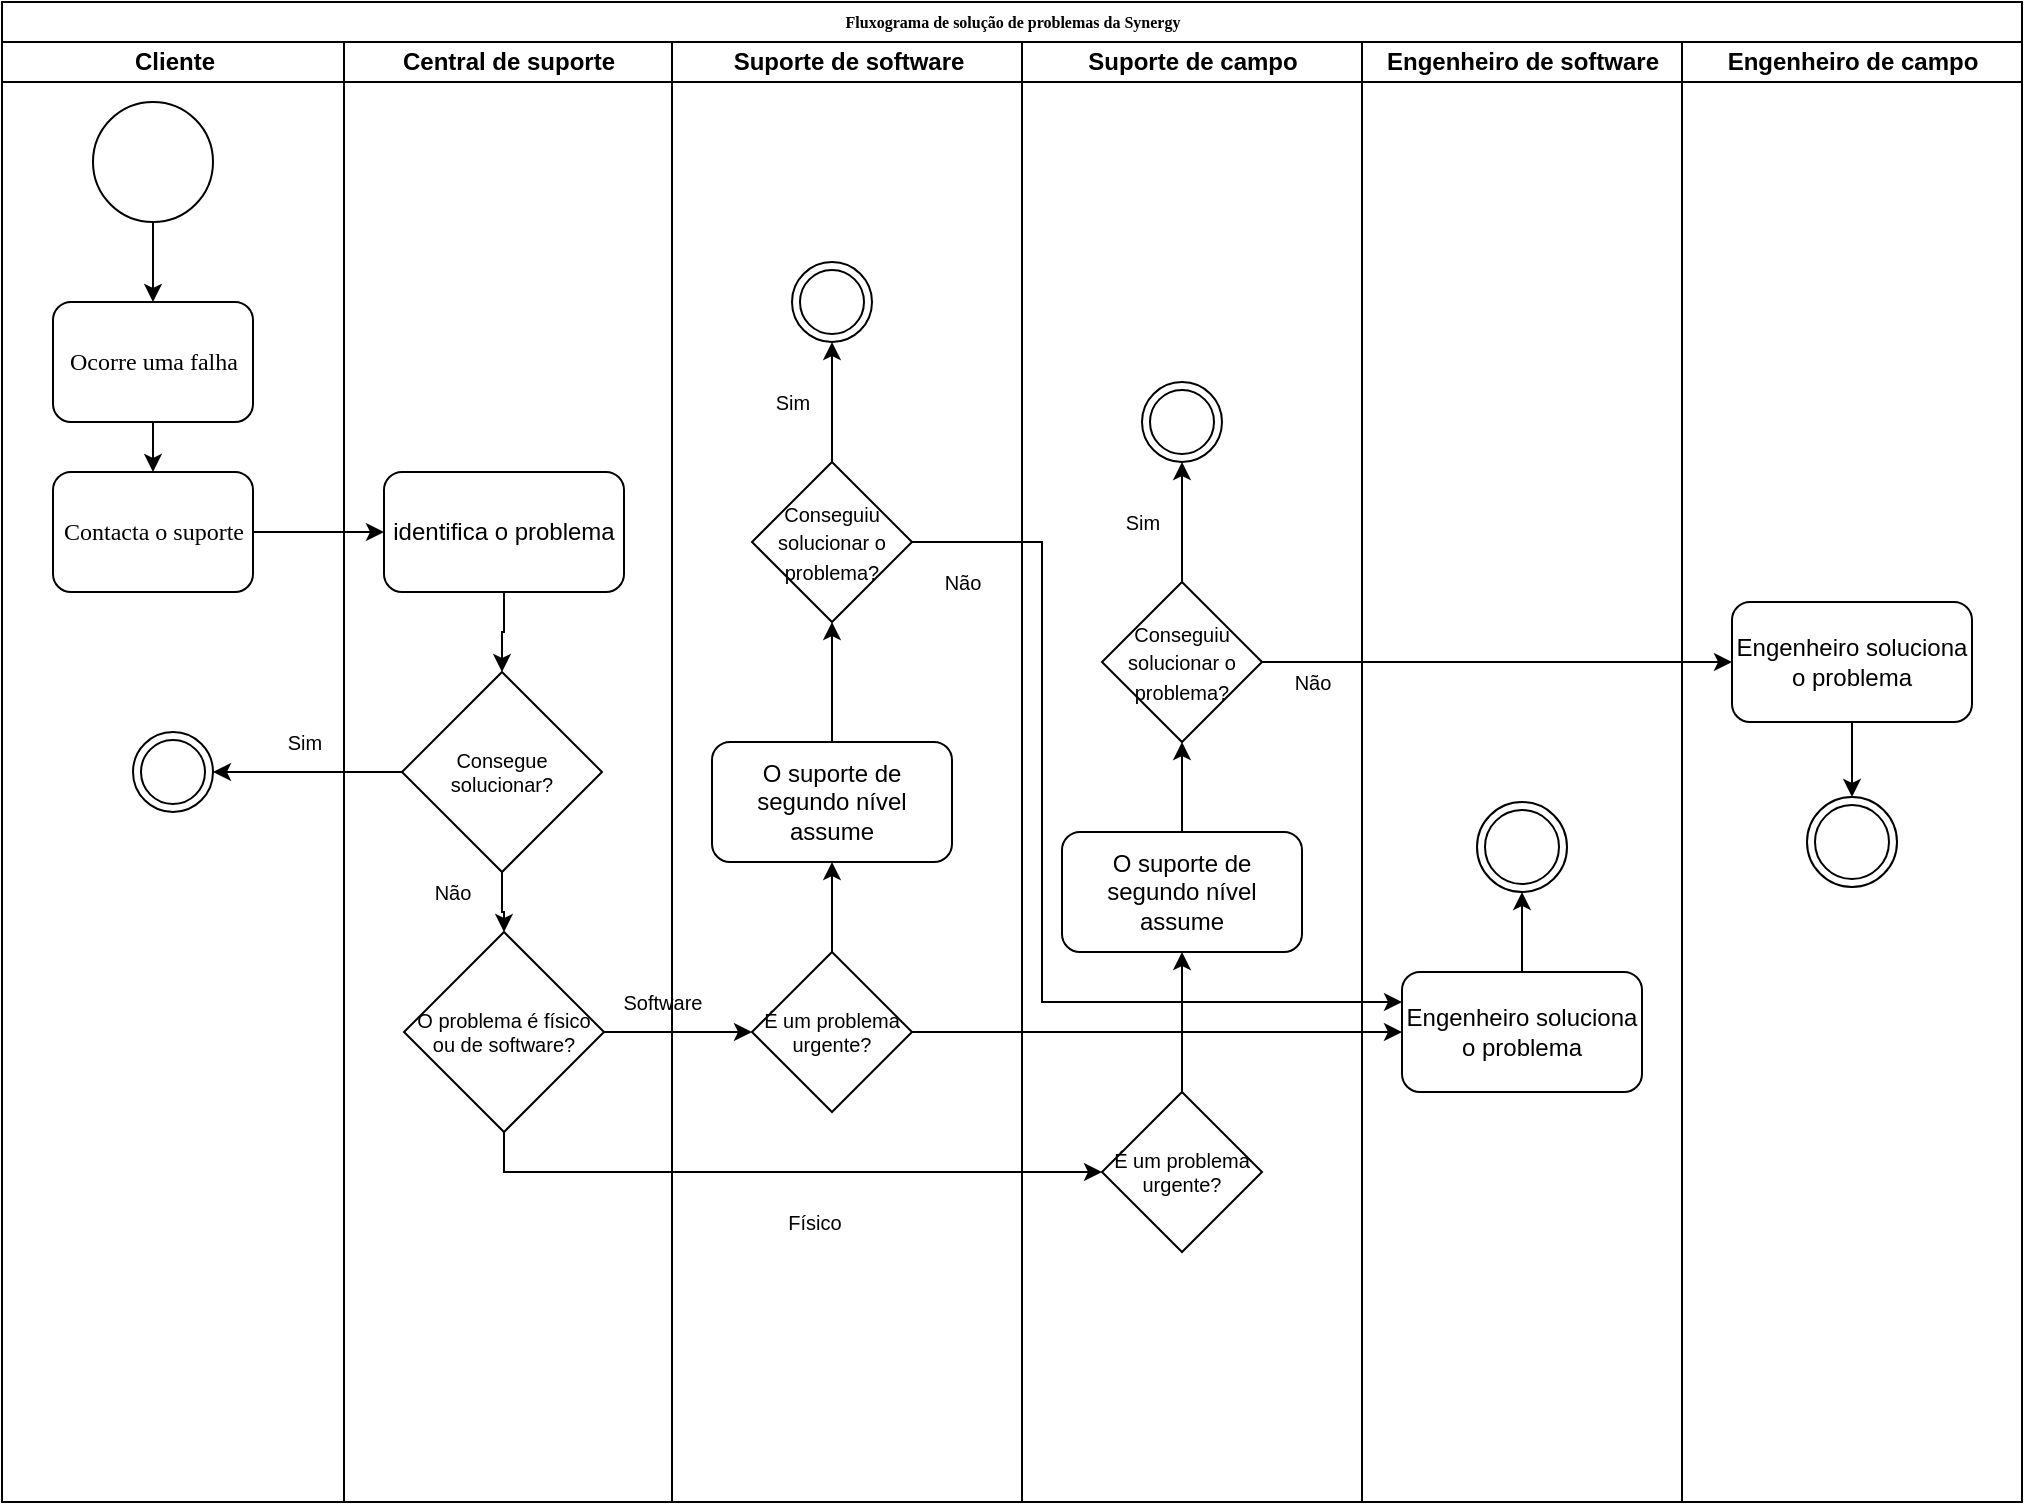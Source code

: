 <mxfile version="13.1.5" type="device"><diagram name="Page-1" id="74e2e168-ea6b-b213-b513-2b3c1d86103e"><mxGraphModel dx="1013" dy="500" grid="1" gridSize="10" guides="1" tooltips="1" connect="1" arrows="1" fold="1" page="1" pageScale="1" pageWidth="1100" pageHeight="850" background="#ffffff" math="0" shadow="0"><root><mxCell id="0"/><mxCell id="1" parent="0"/><mxCell id="77e6c97f196da883-1" value="Fluxograma de solução de problemas da Synergy" style="swimlane;html=1;childLayout=stackLayout;startSize=20;rounded=0;shadow=0;labelBackgroundColor=none;strokeWidth=1;fontFamily=Verdana;fontSize=8;align=center;" parent="1" vertex="1"><mxGeometry x="70" y="40" width="1010" height="750" as="geometry"/></mxCell><mxCell id="77e6c97f196da883-2" value="Cliente" style="swimlane;html=1;startSize=20;" parent="77e6c97f196da883-1" vertex="1"><mxGeometry y="20" width="171" height="730" as="geometry"/></mxCell><mxCell id="77e6c97f196da883-11" value="Contacta o suporte" style="rounded=1;whiteSpace=wrap;html=1;shadow=0;labelBackgroundColor=none;strokeWidth=1;fontFamily=Verdana;fontSize=12;align=center;" parent="77e6c97f196da883-2" vertex="1"><mxGeometry x="25.5" y="215" width="100" height="60" as="geometry"/></mxCell><mxCell id="A94cc1LXTjVnaMmjm8wW-9" value="" style="ellipse;shape=doubleEllipse;whiteSpace=wrap;html=1;aspect=fixed;fontSize=10;" parent="77e6c97f196da883-2" vertex="1"><mxGeometry x="65.5" y="345" width="40" height="40" as="geometry"/></mxCell><mxCell id="CKGnww6ov2ErDgrNebdc-2" value="" style="edgeStyle=orthogonalEdgeStyle;rounded=0;orthogonalLoop=1;jettySize=auto;html=1;" edge="1" parent="77e6c97f196da883-2" source="CKGnww6ov2ErDgrNebdc-1" target="77e6c97f196da883-8"><mxGeometry relative="1" as="geometry"/></mxCell><mxCell id="CKGnww6ov2ErDgrNebdc-1" value="" style="ellipse;whiteSpace=wrap;html=1;aspect=fixed;" vertex="1" parent="77e6c97f196da883-2"><mxGeometry x="45.5" y="30" width="60" height="60" as="geometry"/></mxCell><mxCell id="CKGnww6ov2ErDgrNebdc-3" value="" style="edgeStyle=orthogonalEdgeStyle;rounded=0;orthogonalLoop=1;jettySize=auto;html=1;" edge="1" parent="77e6c97f196da883-2" source="77e6c97f196da883-8" target="77e6c97f196da883-11"><mxGeometry relative="1" as="geometry"/></mxCell><mxCell id="77e6c97f196da883-8" value="Ocorre uma falha" style="rounded=1;whiteSpace=wrap;html=1;shadow=0;labelBackgroundColor=none;strokeWidth=1;fontFamily=Verdana;fontSize=12;align=center;" parent="77e6c97f196da883-2" vertex="1"><mxGeometry x="25.5" y="130" width="100" height="60" as="geometry"/></mxCell><mxCell id="A94cc1LXTjVnaMmjm8wW-16" value="Sim" style="text;html=1;align=center;verticalAlign=middle;resizable=0;points=[];autosize=1;fontSize=10;" parent="77e6c97f196da883-2" vertex="1"><mxGeometry x="136" y="340" width="30" height="20" as="geometry"/></mxCell><mxCell id="77e6c97f196da883-3" value="Central de suporte" style="swimlane;html=1;startSize=20;" parent="77e6c97f196da883-1" vertex="1"><mxGeometry x="171" y="20" width="164" height="730" as="geometry"/></mxCell><mxCell id="A94cc1LXTjVnaMmjm8wW-17" value="Não" style="text;html=1;align=center;verticalAlign=middle;resizable=0;points=[];autosize=1;fontSize=10;" parent="77e6c97f196da883-3" vertex="1"><mxGeometry x="39" y="415" width="30" height="20" as="geometry"/></mxCell><mxCell id="A94cc1LXTjVnaMmjm8wW-6" style="edgeStyle=orthogonalEdgeStyle;rounded=0;orthogonalLoop=1;jettySize=auto;html=1;exitX=0.5;exitY=1;exitDx=0;exitDy=0;fontSize=12;" parent="77e6c97f196da883-3" source="A94cc1LXTjVnaMmjm8wW-4" target="A94cc1LXTjVnaMmjm8wW-7" edge="1"><mxGeometry relative="1" as="geometry"><mxPoint x="79.857" y="270" as="targetPoint"/></mxGeometry></mxCell><mxCell id="A94cc1LXTjVnaMmjm8wW-12" value="" style="edgeStyle=orthogonalEdgeStyle;rounded=0;orthogonalLoop=1;jettySize=auto;html=1;fontSize=10;" parent="77e6c97f196da883-3" source="A94cc1LXTjVnaMmjm8wW-7" target="A94cc1LXTjVnaMmjm8wW-11" edge="1"><mxGeometry relative="1" as="geometry"/></mxCell><mxCell id="A94cc1LXTjVnaMmjm8wW-4" value="identifica o problema" style="rounded=1;whiteSpace=wrap;html=1;fontSize=12;" parent="77e6c97f196da883-3" vertex="1"><mxGeometry x="20" y="215" width="120" height="60" as="geometry"/></mxCell><mxCell id="A94cc1LXTjVnaMmjm8wW-11" value="O problema é físico ou de software?" style="rhombus;whiteSpace=wrap;html=1;fontSize=10;" parent="77e6c97f196da883-3" vertex="1"><mxGeometry x="30" y="445" width="100" height="100" as="geometry"/></mxCell><mxCell id="A94cc1LXTjVnaMmjm8wW-7" value="Consegue solucionar?" style="rhombus;whiteSpace=wrap;html=1;fontSize=10;" parent="77e6c97f196da883-3" vertex="1"><mxGeometry x="29" y="315" width="100" height="100" as="geometry"/></mxCell><mxCell id="A94cc1LXTjVnaMmjm8wW-18" value="Software" style="text;html=1;align=center;verticalAlign=middle;resizable=0;points=[];autosize=1;fontSize=10;" parent="77e6c97f196da883-3" vertex="1"><mxGeometry x="129" y="470" width="60" height="20" as="geometry"/></mxCell><mxCell id="77e6c97f196da883-4" value="Suporte de software" style="swimlane;html=1;startSize=20;" parent="77e6c97f196da883-1" vertex="1"><mxGeometry x="335" y="20" width="175" height="730" as="geometry"/></mxCell><mxCell id="A94cc1LXTjVnaMmjm8wW-35" value="Sim" style="text;html=1;align=center;verticalAlign=middle;resizable=0;points=[];autosize=1;fontSize=10;" parent="77e6c97f196da883-4" vertex="1"><mxGeometry x="45" y="170" width="30" height="20" as="geometry"/></mxCell><mxCell id="A94cc1LXTjVnaMmjm8wW-34" value="" style="ellipse;shape=doubleEllipse;whiteSpace=wrap;html=1;aspect=fixed;" parent="77e6c97f196da883-4" vertex="1"><mxGeometry x="60" y="110" width="40" height="40" as="geometry"/></mxCell><mxCell id="A94cc1LXTjVnaMmjm8wW-30" value="O suporte de segundo nível assume" style="rounded=1;whiteSpace=wrap;html=1;" parent="77e6c97f196da883-4" vertex="1"><mxGeometry x="19.998" y="350" width="120" height="60" as="geometry"/></mxCell><mxCell id="A94cc1LXTjVnaMmjm8wW-23" value="Físico" style="text;html=1;align=center;verticalAlign=middle;resizable=0;points=[];autosize=1;fontSize=10;" parent="77e6c97f196da883-4" vertex="1"><mxGeometry x="51" y="580" width="40" height="20" as="geometry"/></mxCell><mxCell id="A94cc1LXTjVnaMmjm8wW-26" value="É um problema urgente?" style="rhombus;whiteSpace=wrap;html=1;fontSize=10;" parent="77e6c97f196da883-4" vertex="1"><mxGeometry x="40" y="455" width="80" height="80" as="geometry"/></mxCell><mxCell id="A94cc1LXTjVnaMmjm8wW-29" style="edgeStyle=orthogonalEdgeStyle;rounded=0;orthogonalLoop=1;jettySize=auto;html=1;exitX=0.5;exitY=0;exitDx=0;exitDy=0;fontSize=10;" parent="77e6c97f196da883-4" source="A94cc1LXTjVnaMmjm8wW-26" target="A94cc1LXTjVnaMmjm8wW-30" edge="1"><mxGeometry relative="1" as="geometry"><mxPoint x="80.138" y="410" as="targetPoint"/></mxGeometry></mxCell><mxCell id="A94cc1LXTjVnaMmjm8wW-31" style="edgeStyle=orthogonalEdgeStyle;rounded=0;orthogonalLoop=1;jettySize=auto;html=1;exitX=0.5;exitY=0;exitDx=0;exitDy=0;fontSize=10;" parent="77e6c97f196da883-4" source="A94cc1LXTjVnaMmjm8wW-30" target="A94cc1LXTjVnaMmjm8wW-32" edge="1"><mxGeometry relative="1" as="geometry"><mxPoint x="80.138" y="310" as="targetPoint"/></mxGeometry></mxCell><mxCell id="A94cc1LXTjVnaMmjm8wW-32" value="&lt;font style=&quot;font-size: 10px&quot;&gt;Conseguiu solucionar o problema?&lt;/font&gt;" style="rhombus;whiteSpace=wrap;html=1;" parent="77e6c97f196da883-4" vertex="1"><mxGeometry x="39.998" y="210" width="80" height="80" as="geometry"/></mxCell><mxCell id="A94cc1LXTjVnaMmjm8wW-33" style="edgeStyle=orthogonalEdgeStyle;rounded=0;orthogonalLoop=1;jettySize=auto;html=1;exitX=0.5;exitY=0;exitDx=0;exitDy=0;fontSize=10;" parent="77e6c97f196da883-4" source="A94cc1LXTjVnaMmjm8wW-32" target="A94cc1LXTjVnaMmjm8wW-34" edge="1"><mxGeometry relative="1" as="geometry"><mxPoint x="80.143" y="150" as="targetPoint"/></mxGeometry></mxCell><mxCell id="A94cc1LXTjVnaMmjm8wW-37" value="Não" style="text;html=1;align=center;verticalAlign=middle;resizable=0;points=[];autosize=1;fontSize=10;" parent="77e6c97f196da883-4" vertex="1"><mxGeometry x="130" y="260" width="30" height="20" as="geometry"/></mxCell><mxCell id="77e6c97f196da883-5" value="Suporte de campo" style="swimlane;html=1;startSize=20;" parent="77e6c97f196da883-1" vertex="1"><mxGeometry x="510" y="20" width="170" height="730" as="geometry"/></mxCell><mxCell id="A94cc1LXTjVnaMmjm8wW-43" style="edgeStyle=orthogonalEdgeStyle;rounded=0;orthogonalLoop=1;jettySize=auto;html=1;exitX=0.5;exitY=0;exitDx=0;exitDy=0;entryX=0.5;entryY=1;entryDx=0;entryDy=0;fontSize=10;" parent="77e6c97f196da883-5" source="A94cc1LXTjVnaMmjm8wW-40" target="A94cc1LXTjVnaMmjm8wW-42" edge="1"><mxGeometry relative="1" as="geometry"/></mxCell><mxCell id="A94cc1LXTjVnaMmjm8wW-40" value="É um problema urgente?" style="rhombus;whiteSpace=wrap;html=1;fontSize=10;" parent="77e6c97f196da883-5" vertex="1"><mxGeometry x="40" y="525" width="80" height="80" as="geometry"/></mxCell><mxCell id="A94cc1LXTjVnaMmjm8wW-48" style="edgeStyle=orthogonalEdgeStyle;rounded=0;orthogonalLoop=1;jettySize=auto;html=1;exitX=0.5;exitY=0;exitDx=0;exitDy=0;entryX=0.5;entryY=1;entryDx=0;entryDy=0;fontSize=10;" parent="77e6c97f196da883-5" source="A94cc1LXTjVnaMmjm8wW-42" target="A94cc1LXTjVnaMmjm8wW-46" edge="1"><mxGeometry relative="1" as="geometry"/></mxCell><mxCell id="A94cc1LXTjVnaMmjm8wW-42" value="O suporte de segundo nível assume" style="rounded=1;whiteSpace=wrap;html=1;" parent="77e6c97f196da883-5" vertex="1"><mxGeometry x="19.998" y="395" width="120" height="60" as="geometry"/></mxCell><mxCell id="A94cc1LXTjVnaMmjm8wW-44" value="Sim" style="text;html=1;align=center;verticalAlign=middle;resizable=0;points=[];autosize=1;fontSize=10;" parent="77e6c97f196da883-5" vertex="1"><mxGeometry x="45" y="230" width="30" height="20" as="geometry"/></mxCell><mxCell id="A94cc1LXTjVnaMmjm8wW-47" style="edgeStyle=orthogonalEdgeStyle;rounded=0;orthogonalLoop=1;jettySize=auto;html=1;exitX=0.5;exitY=0;exitDx=0;exitDy=0;fontSize=10;" parent="77e6c97f196da883-5" source="A94cc1LXTjVnaMmjm8wW-46" target="A94cc1LXTjVnaMmjm8wW-45" edge="1"><mxGeometry relative="1" as="geometry"><mxPoint x="-324.857" y="150" as="targetPoint"/></mxGeometry></mxCell><mxCell id="A94cc1LXTjVnaMmjm8wW-46" value="&lt;font style=&quot;font-size: 10px&quot;&gt;Conseguiu solucionar o problema?&lt;/font&gt;" style="rhombus;whiteSpace=wrap;html=1;" parent="77e6c97f196da883-5" vertex="1"><mxGeometry x="39.998" y="270" width="80" height="80" as="geometry"/></mxCell><mxCell id="A94cc1LXTjVnaMmjm8wW-45" value="" style="ellipse;shape=doubleEllipse;whiteSpace=wrap;html=1;aspect=fixed;" parent="77e6c97f196da883-5" vertex="1"><mxGeometry x="60" y="170" width="40" height="40" as="geometry"/></mxCell><mxCell id="A94cc1LXTjVnaMmjm8wW-49" value="Não" style="text;html=1;align=center;verticalAlign=middle;resizable=0;points=[];autosize=1;fontSize=10;" parent="77e6c97f196da883-5" vertex="1"><mxGeometry x="130" y="310" width="30" height="20" as="geometry"/></mxCell><mxCell id="77e6c97f196da883-6" value="Engenheiro de software" style="swimlane;html=1;startSize=20;" parent="77e6c97f196da883-1" vertex="1"><mxGeometry x="680" y="20" width="160" height="730" as="geometry"/></mxCell><mxCell id="A94cc1LXTjVnaMmjm8wW-28" value="Engenheiro soluciona o problema" style="rounded=1;whiteSpace=wrap;html=1;" parent="77e6c97f196da883-6" vertex="1"><mxGeometry x="20.0" y="465" width="120" height="60" as="geometry"/></mxCell><mxCell id="A94cc1LXTjVnaMmjm8wW-38" style="edgeStyle=orthogonalEdgeStyle;rounded=0;orthogonalLoop=1;jettySize=auto;html=1;exitX=0.5;exitY=0;exitDx=0;exitDy=0;fontSize=10;entryX=0.5;entryY=1;entryDx=0;entryDy=0;" parent="77e6c97f196da883-6" source="A94cc1LXTjVnaMmjm8wW-28" target="A94cc1LXTjVnaMmjm8wW-39" edge="1"><mxGeometry relative="1" as="geometry"><mxPoint x="80" y="410" as="targetPoint"/></mxGeometry></mxCell><mxCell id="A94cc1LXTjVnaMmjm8wW-39" value="" style="ellipse;shape=doubleEllipse;whiteSpace=wrap;html=1;aspect=fixed;fontSize=10;" parent="77e6c97f196da883-6" vertex="1"><mxGeometry x="57.5" y="380" width="45" height="45" as="geometry"/></mxCell><mxCell id="77e6c97f196da883-7" value="Engenheiro de campo" style="swimlane;html=1;startSize=20;" parent="77e6c97f196da883-1" vertex="1"><mxGeometry x="840" y="20" width="170" height="730" as="geometry"/></mxCell><mxCell id="A94cc1LXTjVnaMmjm8wW-53" style="edgeStyle=orthogonalEdgeStyle;rounded=0;orthogonalLoop=1;jettySize=auto;html=1;exitX=0.5;exitY=1;exitDx=0;exitDy=0;entryX=0.5;entryY=0;entryDx=0;entryDy=0;fontSize=10;" parent="77e6c97f196da883-7" source="A94cc1LXTjVnaMmjm8wW-51" target="A94cc1LXTjVnaMmjm8wW-52" edge="1"><mxGeometry relative="1" as="geometry"/></mxCell><mxCell id="A94cc1LXTjVnaMmjm8wW-51" value="Engenheiro soluciona o problema" style="rounded=1;whiteSpace=wrap;html=1;" parent="77e6c97f196da883-7" vertex="1"><mxGeometry x="25.0" y="280" width="120" height="60" as="geometry"/></mxCell><mxCell id="A94cc1LXTjVnaMmjm8wW-52" value="" style="ellipse;shape=doubleEllipse;whiteSpace=wrap;html=1;aspect=fixed;fontSize=10;" parent="77e6c97f196da883-7" vertex="1"><mxGeometry x="62.5" y="377.5" width="45" height="45" as="geometry"/></mxCell><mxCell id="A94cc1LXTjVnaMmjm8wW-5" style="edgeStyle=orthogonalEdgeStyle;rounded=0;orthogonalLoop=1;jettySize=auto;html=1;exitX=1;exitY=0.5;exitDx=0;exitDy=0;fontSize=12;" parent="77e6c97f196da883-1" source="77e6c97f196da883-11" target="A94cc1LXTjVnaMmjm8wW-4" edge="1"><mxGeometry relative="1" as="geometry"/></mxCell><mxCell id="A94cc1LXTjVnaMmjm8wW-10" style="edgeStyle=orthogonalEdgeStyle;rounded=0;orthogonalLoop=1;jettySize=auto;html=1;exitX=0;exitY=0.5;exitDx=0;exitDy=0;fontSize=10;" parent="77e6c97f196da883-1" source="A94cc1LXTjVnaMmjm8wW-7" target="A94cc1LXTjVnaMmjm8wW-9" edge="1"><mxGeometry relative="1" as="geometry"/></mxCell><mxCell id="A94cc1LXTjVnaMmjm8wW-20" style="edgeStyle=orthogonalEdgeStyle;rounded=0;orthogonalLoop=1;jettySize=auto;html=1;exitX=1;exitY=0.5;exitDx=0;exitDy=0;fontSize=10;entryX=0;entryY=0.5;entryDx=0;entryDy=0;" parent="77e6c97f196da883-1" source="A94cc1LXTjVnaMmjm8wW-11" target="A94cc1LXTjVnaMmjm8wW-26" edge="1"><mxGeometry relative="1" as="geometry"><mxPoint x="355" y="515" as="targetPoint"/></mxGeometry></mxCell><mxCell id="A94cc1LXTjVnaMmjm8wW-21" style="edgeStyle=orthogonalEdgeStyle;rounded=0;orthogonalLoop=1;jettySize=auto;html=1;exitX=0.5;exitY=1;exitDx=0;exitDy=0;fontSize=10;entryX=0;entryY=0.5;entryDx=0;entryDy=0;" parent="77e6c97f196da883-1" source="A94cc1LXTjVnaMmjm8wW-11" target="A94cc1LXTjVnaMmjm8wW-40" edge="1"><mxGeometry relative="1" as="geometry"><mxPoint x="535" y="595" as="targetPoint"/></mxGeometry></mxCell><mxCell id="A94cc1LXTjVnaMmjm8wW-27" style="edgeStyle=orthogonalEdgeStyle;rounded=0;orthogonalLoop=1;jettySize=auto;html=1;exitX=1;exitY=0.5;exitDx=0;exitDy=0;fontSize=10;" parent="77e6c97f196da883-1" source="A94cc1LXTjVnaMmjm8wW-26" target="A94cc1LXTjVnaMmjm8wW-28" edge="1"><mxGeometry relative="1" as="geometry"><mxPoint x="710" y="515" as="targetPoint"/></mxGeometry></mxCell><mxCell id="A94cc1LXTjVnaMmjm8wW-36" style="edgeStyle=orthogonalEdgeStyle;rounded=0;orthogonalLoop=1;jettySize=auto;html=1;exitX=1;exitY=0.5;exitDx=0;exitDy=0;entryX=0;entryY=0.25;entryDx=0;entryDy=0;fontSize=10;" parent="77e6c97f196da883-1" source="A94cc1LXTjVnaMmjm8wW-32" target="A94cc1LXTjVnaMmjm8wW-28" edge="1"><mxGeometry relative="1" as="geometry"><Array as="points"><mxPoint x="520" y="270"/><mxPoint x="520" y="500"/></Array></mxGeometry></mxCell><mxCell id="A94cc1LXTjVnaMmjm8wW-50" style="edgeStyle=orthogonalEdgeStyle;rounded=0;orthogonalLoop=1;jettySize=auto;html=1;exitX=1;exitY=0.5;exitDx=0;exitDy=0;fontSize=10;entryX=0;entryY=0.5;entryDx=0;entryDy=0;" parent="77e6c97f196da883-1" source="A94cc1LXTjVnaMmjm8wW-46" target="A94cc1LXTjVnaMmjm8wW-51" edge="1"><mxGeometry relative="1" as="geometry"><mxPoint x="880" y="330" as="targetPoint"/></mxGeometry></mxCell></root></mxGraphModel></diagram></mxfile>